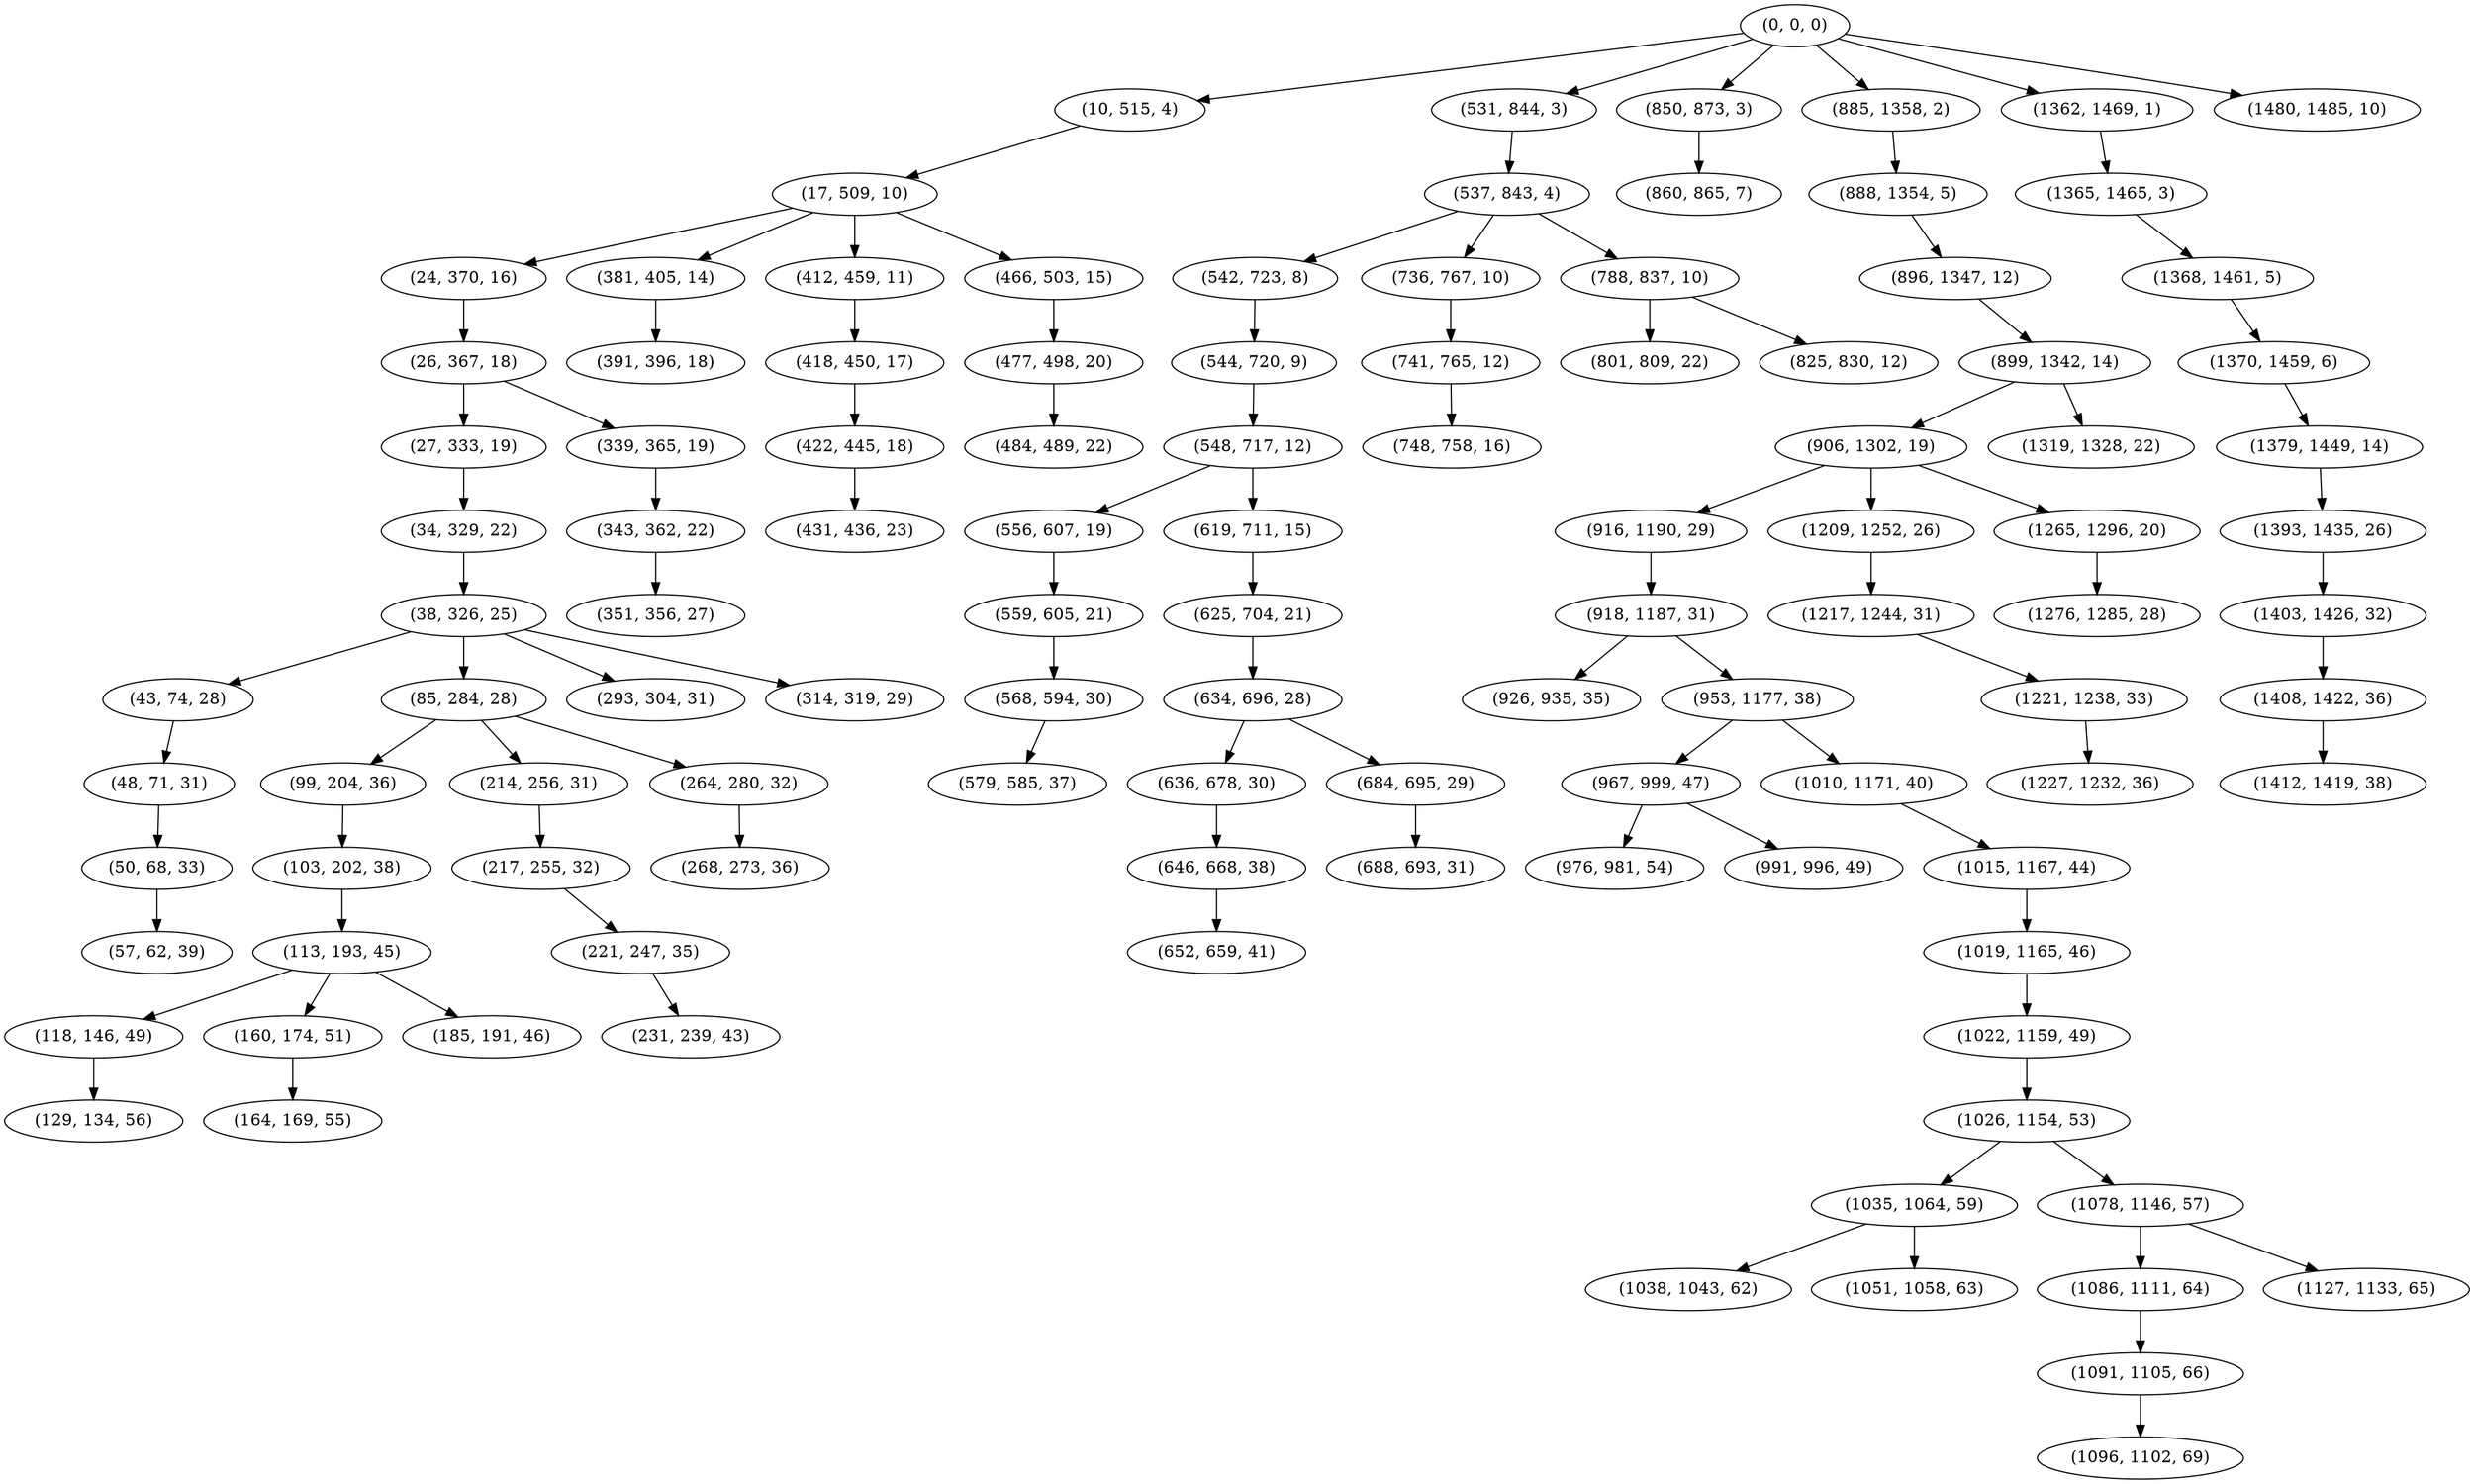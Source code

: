 digraph tree {
    "(0, 0, 0)";
    "(10, 515, 4)";
    "(17, 509, 10)";
    "(24, 370, 16)";
    "(26, 367, 18)";
    "(27, 333, 19)";
    "(34, 329, 22)";
    "(38, 326, 25)";
    "(43, 74, 28)";
    "(48, 71, 31)";
    "(50, 68, 33)";
    "(57, 62, 39)";
    "(85, 284, 28)";
    "(99, 204, 36)";
    "(103, 202, 38)";
    "(113, 193, 45)";
    "(118, 146, 49)";
    "(129, 134, 56)";
    "(160, 174, 51)";
    "(164, 169, 55)";
    "(185, 191, 46)";
    "(214, 256, 31)";
    "(217, 255, 32)";
    "(221, 247, 35)";
    "(231, 239, 43)";
    "(264, 280, 32)";
    "(268, 273, 36)";
    "(293, 304, 31)";
    "(314, 319, 29)";
    "(339, 365, 19)";
    "(343, 362, 22)";
    "(351, 356, 27)";
    "(381, 405, 14)";
    "(391, 396, 18)";
    "(412, 459, 11)";
    "(418, 450, 17)";
    "(422, 445, 18)";
    "(431, 436, 23)";
    "(466, 503, 15)";
    "(477, 498, 20)";
    "(484, 489, 22)";
    "(531, 844, 3)";
    "(537, 843, 4)";
    "(542, 723, 8)";
    "(544, 720, 9)";
    "(548, 717, 12)";
    "(556, 607, 19)";
    "(559, 605, 21)";
    "(568, 594, 30)";
    "(579, 585, 37)";
    "(619, 711, 15)";
    "(625, 704, 21)";
    "(634, 696, 28)";
    "(636, 678, 30)";
    "(646, 668, 38)";
    "(652, 659, 41)";
    "(684, 695, 29)";
    "(688, 693, 31)";
    "(736, 767, 10)";
    "(741, 765, 12)";
    "(748, 758, 16)";
    "(788, 837, 10)";
    "(801, 809, 22)";
    "(825, 830, 12)";
    "(850, 873, 3)";
    "(860, 865, 7)";
    "(885, 1358, 2)";
    "(888, 1354, 5)";
    "(896, 1347, 12)";
    "(899, 1342, 14)";
    "(906, 1302, 19)";
    "(916, 1190, 29)";
    "(918, 1187, 31)";
    "(926, 935, 35)";
    "(953, 1177, 38)";
    "(967, 999, 47)";
    "(976, 981, 54)";
    "(991, 996, 49)";
    "(1010, 1171, 40)";
    "(1015, 1167, 44)";
    "(1019, 1165, 46)";
    "(1022, 1159, 49)";
    "(1026, 1154, 53)";
    "(1035, 1064, 59)";
    "(1038, 1043, 62)";
    "(1051, 1058, 63)";
    "(1078, 1146, 57)";
    "(1086, 1111, 64)";
    "(1091, 1105, 66)";
    "(1096, 1102, 69)";
    "(1127, 1133, 65)";
    "(1209, 1252, 26)";
    "(1217, 1244, 31)";
    "(1221, 1238, 33)";
    "(1227, 1232, 36)";
    "(1265, 1296, 20)";
    "(1276, 1285, 28)";
    "(1319, 1328, 22)";
    "(1362, 1469, 1)";
    "(1365, 1465, 3)";
    "(1368, 1461, 5)";
    "(1370, 1459, 6)";
    "(1379, 1449, 14)";
    "(1393, 1435, 26)";
    "(1403, 1426, 32)";
    "(1408, 1422, 36)";
    "(1412, 1419, 38)";
    "(1480, 1485, 10)";
    "(0, 0, 0)" -> "(10, 515, 4)";
    "(0, 0, 0)" -> "(531, 844, 3)";
    "(0, 0, 0)" -> "(850, 873, 3)";
    "(0, 0, 0)" -> "(885, 1358, 2)";
    "(0, 0, 0)" -> "(1362, 1469, 1)";
    "(0, 0, 0)" -> "(1480, 1485, 10)";
    "(10, 515, 4)" -> "(17, 509, 10)";
    "(17, 509, 10)" -> "(24, 370, 16)";
    "(17, 509, 10)" -> "(381, 405, 14)";
    "(17, 509, 10)" -> "(412, 459, 11)";
    "(17, 509, 10)" -> "(466, 503, 15)";
    "(24, 370, 16)" -> "(26, 367, 18)";
    "(26, 367, 18)" -> "(27, 333, 19)";
    "(26, 367, 18)" -> "(339, 365, 19)";
    "(27, 333, 19)" -> "(34, 329, 22)";
    "(34, 329, 22)" -> "(38, 326, 25)";
    "(38, 326, 25)" -> "(43, 74, 28)";
    "(38, 326, 25)" -> "(85, 284, 28)";
    "(38, 326, 25)" -> "(293, 304, 31)";
    "(38, 326, 25)" -> "(314, 319, 29)";
    "(43, 74, 28)" -> "(48, 71, 31)";
    "(48, 71, 31)" -> "(50, 68, 33)";
    "(50, 68, 33)" -> "(57, 62, 39)";
    "(85, 284, 28)" -> "(99, 204, 36)";
    "(85, 284, 28)" -> "(214, 256, 31)";
    "(85, 284, 28)" -> "(264, 280, 32)";
    "(99, 204, 36)" -> "(103, 202, 38)";
    "(103, 202, 38)" -> "(113, 193, 45)";
    "(113, 193, 45)" -> "(118, 146, 49)";
    "(113, 193, 45)" -> "(160, 174, 51)";
    "(113, 193, 45)" -> "(185, 191, 46)";
    "(118, 146, 49)" -> "(129, 134, 56)";
    "(160, 174, 51)" -> "(164, 169, 55)";
    "(214, 256, 31)" -> "(217, 255, 32)";
    "(217, 255, 32)" -> "(221, 247, 35)";
    "(221, 247, 35)" -> "(231, 239, 43)";
    "(264, 280, 32)" -> "(268, 273, 36)";
    "(339, 365, 19)" -> "(343, 362, 22)";
    "(343, 362, 22)" -> "(351, 356, 27)";
    "(381, 405, 14)" -> "(391, 396, 18)";
    "(412, 459, 11)" -> "(418, 450, 17)";
    "(418, 450, 17)" -> "(422, 445, 18)";
    "(422, 445, 18)" -> "(431, 436, 23)";
    "(466, 503, 15)" -> "(477, 498, 20)";
    "(477, 498, 20)" -> "(484, 489, 22)";
    "(531, 844, 3)" -> "(537, 843, 4)";
    "(537, 843, 4)" -> "(542, 723, 8)";
    "(537, 843, 4)" -> "(736, 767, 10)";
    "(537, 843, 4)" -> "(788, 837, 10)";
    "(542, 723, 8)" -> "(544, 720, 9)";
    "(544, 720, 9)" -> "(548, 717, 12)";
    "(548, 717, 12)" -> "(556, 607, 19)";
    "(548, 717, 12)" -> "(619, 711, 15)";
    "(556, 607, 19)" -> "(559, 605, 21)";
    "(559, 605, 21)" -> "(568, 594, 30)";
    "(568, 594, 30)" -> "(579, 585, 37)";
    "(619, 711, 15)" -> "(625, 704, 21)";
    "(625, 704, 21)" -> "(634, 696, 28)";
    "(634, 696, 28)" -> "(636, 678, 30)";
    "(634, 696, 28)" -> "(684, 695, 29)";
    "(636, 678, 30)" -> "(646, 668, 38)";
    "(646, 668, 38)" -> "(652, 659, 41)";
    "(684, 695, 29)" -> "(688, 693, 31)";
    "(736, 767, 10)" -> "(741, 765, 12)";
    "(741, 765, 12)" -> "(748, 758, 16)";
    "(788, 837, 10)" -> "(801, 809, 22)";
    "(788, 837, 10)" -> "(825, 830, 12)";
    "(850, 873, 3)" -> "(860, 865, 7)";
    "(885, 1358, 2)" -> "(888, 1354, 5)";
    "(888, 1354, 5)" -> "(896, 1347, 12)";
    "(896, 1347, 12)" -> "(899, 1342, 14)";
    "(899, 1342, 14)" -> "(906, 1302, 19)";
    "(899, 1342, 14)" -> "(1319, 1328, 22)";
    "(906, 1302, 19)" -> "(916, 1190, 29)";
    "(906, 1302, 19)" -> "(1209, 1252, 26)";
    "(906, 1302, 19)" -> "(1265, 1296, 20)";
    "(916, 1190, 29)" -> "(918, 1187, 31)";
    "(918, 1187, 31)" -> "(926, 935, 35)";
    "(918, 1187, 31)" -> "(953, 1177, 38)";
    "(953, 1177, 38)" -> "(967, 999, 47)";
    "(953, 1177, 38)" -> "(1010, 1171, 40)";
    "(967, 999, 47)" -> "(976, 981, 54)";
    "(967, 999, 47)" -> "(991, 996, 49)";
    "(1010, 1171, 40)" -> "(1015, 1167, 44)";
    "(1015, 1167, 44)" -> "(1019, 1165, 46)";
    "(1019, 1165, 46)" -> "(1022, 1159, 49)";
    "(1022, 1159, 49)" -> "(1026, 1154, 53)";
    "(1026, 1154, 53)" -> "(1035, 1064, 59)";
    "(1026, 1154, 53)" -> "(1078, 1146, 57)";
    "(1035, 1064, 59)" -> "(1038, 1043, 62)";
    "(1035, 1064, 59)" -> "(1051, 1058, 63)";
    "(1078, 1146, 57)" -> "(1086, 1111, 64)";
    "(1078, 1146, 57)" -> "(1127, 1133, 65)";
    "(1086, 1111, 64)" -> "(1091, 1105, 66)";
    "(1091, 1105, 66)" -> "(1096, 1102, 69)";
    "(1209, 1252, 26)" -> "(1217, 1244, 31)";
    "(1217, 1244, 31)" -> "(1221, 1238, 33)";
    "(1221, 1238, 33)" -> "(1227, 1232, 36)";
    "(1265, 1296, 20)" -> "(1276, 1285, 28)";
    "(1362, 1469, 1)" -> "(1365, 1465, 3)";
    "(1365, 1465, 3)" -> "(1368, 1461, 5)";
    "(1368, 1461, 5)" -> "(1370, 1459, 6)";
    "(1370, 1459, 6)" -> "(1379, 1449, 14)";
    "(1379, 1449, 14)" -> "(1393, 1435, 26)";
    "(1393, 1435, 26)" -> "(1403, 1426, 32)";
    "(1403, 1426, 32)" -> "(1408, 1422, 36)";
    "(1408, 1422, 36)" -> "(1412, 1419, 38)";
}
